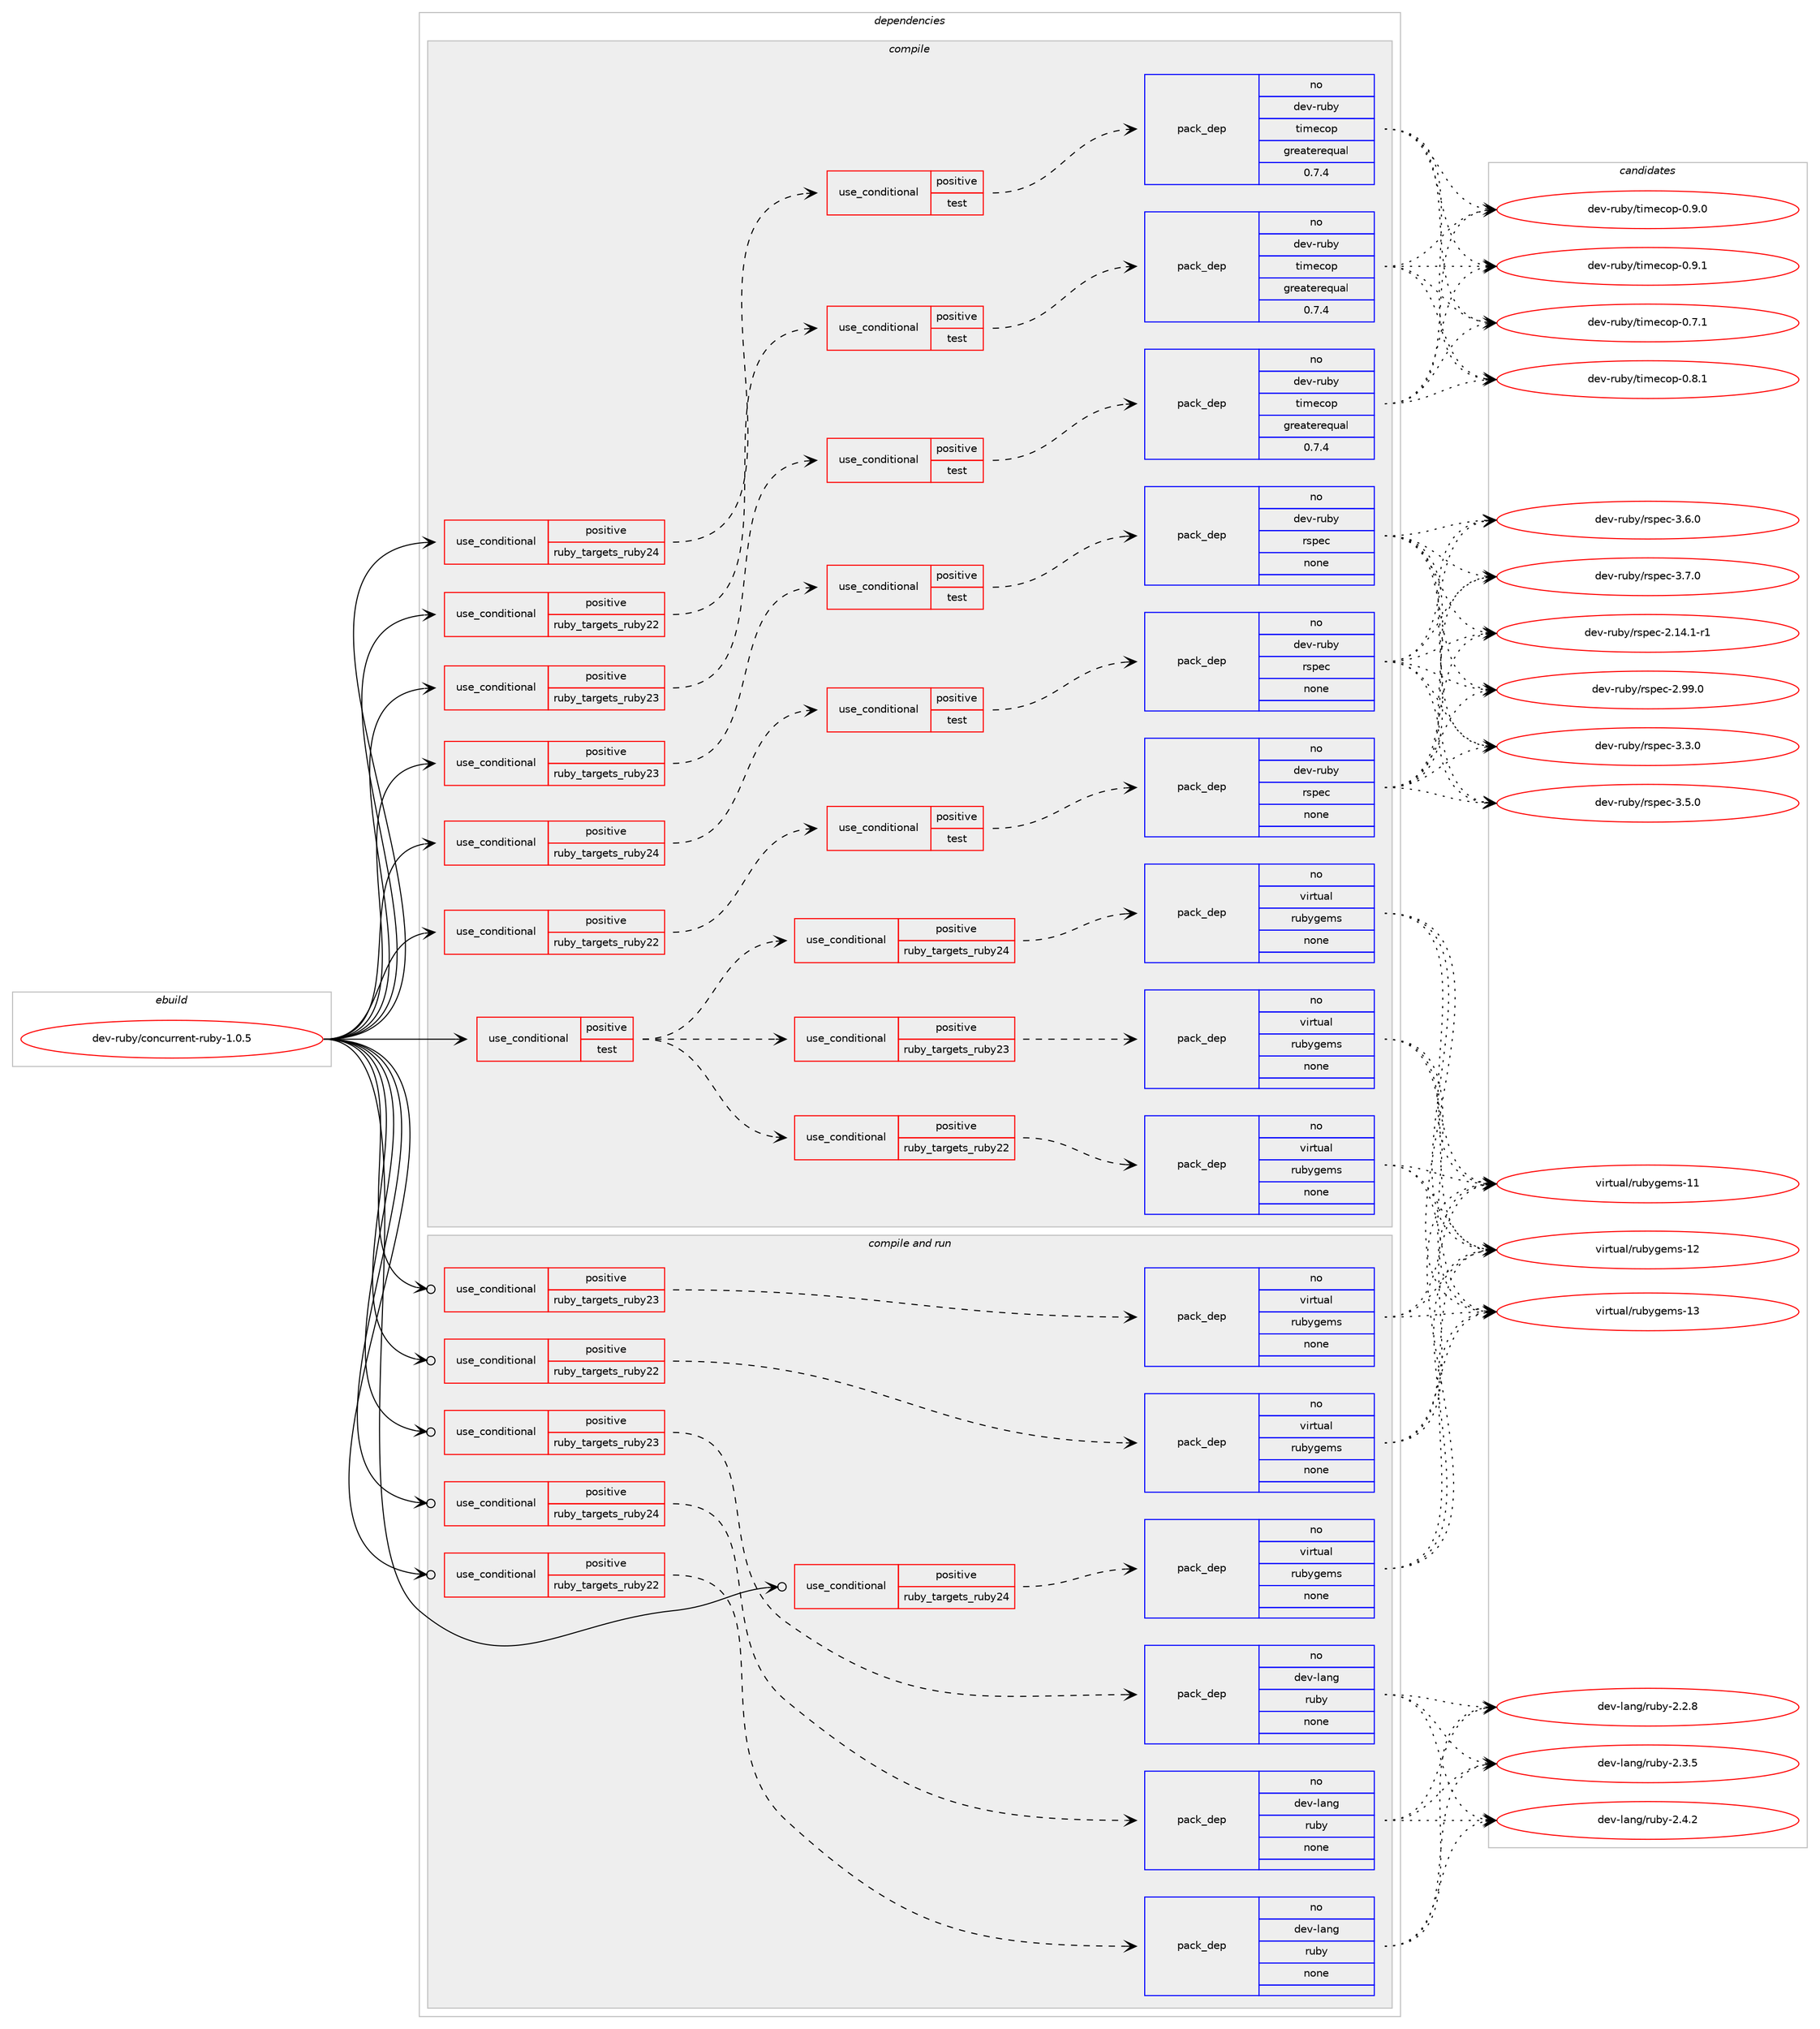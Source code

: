 digraph prolog {

# *************
# Graph options
# *************

newrank=true;
concentrate=true;
compound=true;
graph [rankdir=LR,fontname=Helvetica,fontsize=10,ranksep=1.5];#, ranksep=2.5, nodesep=0.2];
edge  [arrowhead=vee];
node  [fontname=Helvetica,fontsize=10];

# **********
# The ebuild
# **********

subgraph cluster_leftcol {
color=gray;
rank=same;
label=<<i>ebuild</i>>;
id [label="dev-ruby/concurrent-ruby-1.0.5", color=red, width=4, href="../dev-ruby/concurrent-ruby-1.0.5.svg"];
}

# ****************
# The dependencies
# ****************

subgraph cluster_midcol {
color=gray;
label=<<i>dependencies</i>>;
subgraph cluster_compile {
fillcolor="#eeeeee";
style=filled;
label=<<i>compile</i>>;
subgraph cond54689 {
dependency234184 [label=<<TABLE BORDER="0" CELLBORDER="1" CELLSPACING="0" CELLPADDING="4"><TR><TD ROWSPAN="3" CELLPADDING="10">use_conditional</TD></TR><TR><TD>positive</TD></TR><TR><TD>ruby_targets_ruby22</TD></TR></TABLE>>, shape=none, color=red];
subgraph cond54690 {
dependency234185 [label=<<TABLE BORDER="0" CELLBORDER="1" CELLSPACING="0" CELLPADDING="4"><TR><TD ROWSPAN="3" CELLPADDING="10">use_conditional</TD></TR><TR><TD>positive</TD></TR><TR><TD>test</TD></TR></TABLE>>, shape=none, color=red];
subgraph pack175421 {
dependency234186 [label=<<TABLE BORDER="0" CELLBORDER="1" CELLSPACING="0" CELLPADDING="4" WIDTH="220"><TR><TD ROWSPAN="6" CELLPADDING="30">pack_dep</TD></TR><TR><TD WIDTH="110">no</TD></TR><TR><TD>dev-ruby</TD></TR><TR><TD>rspec</TD></TR><TR><TD>none</TD></TR><TR><TD></TD></TR></TABLE>>, shape=none, color=blue];
}
dependency234185:e -> dependency234186:w [weight=20,style="dashed",arrowhead="vee"];
}
dependency234184:e -> dependency234185:w [weight=20,style="dashed",arrowhead="vee"];
}
id:e -> dependency234184:w [weight=20,style="solid",arrowhead="vee"];
subgraph cond54691 {
dependency234187 [label=<<TABLE BORDER="0" CELLBORDER="1" CELLSPACING="0" CELLPADDING="4"><TR><TD ROWSPAN="3" CELLPADDING="10">use_conditional</TD></TR><TR><TD>positive</TD></TR><TR><TD>ruby_targets_ruby22</TD></TR></TABLE>>, shape=none, color=red];
subgraph cond54692 {
dependency234188 [label=<<TABLE BORDER="0" CELLBORDER="1" CELLSPACING="0" CELLPADDING="4"><TR><TD ROWSPAN="3" CELLPADDING="10">use_conditional</TD></TR><TR><TD>positive</TD></TR><TR><TD>test</TD></TR></TABLE>>, shape=none, color=red];
subgraph pack175422 {
dependency234189 [label=<<TABLE BORDER="0" CELLBORDER="1" CELLSPACING="0" CELLPADDING="4" WIDTH="220"><TR><TD ROWSPAN="6" CELLPADDING="30">pack_dep</TD></TR><TR><TD WIDTH="110">no</TD></TR><TR><TD>dev-ruby</TD></TR><TR><TD>timecop</TD></TR><TR><TD>greaterequal</TD></TR><TR><TD>0.7.4</TD></TR></TABLE>>, shape=none, color=blue];
}
dependency234188:e -> dependency234189:w [weight=20,style="dashed",arrowhead="vee"];
}
dependency234187:e -> dependency234188:w [weight=20,style="dashed",arrowhead="vee"];
}
id:e -> dependency234187:w [weight=20,style="solid",arrowhead="vee"];
subgraph cond54693 {
dependency234190 [label=<<TABLE BORDER="0" CELLBORDER="1" CELLSPACING="0" CELLPADDING="4"><TR><TD ROWSPAN="3" CELLPADDING="10">use_conditional</TD></TR><TR><TD>positive</TD></TR><TR><TD>ruby_targets_ruby23</TD></TR></TABLE>>, shape=none, color=red];
subgraph cond54694 {
dependency234191 [label=<<TABLE BORDER="0" CELLBORDER="1" CELLSPACING="0" CELLPADDING="4"><TR><TD ROWSPAN="3" CELLPADDING="10">use_conditional</TD></TR><TR><TD>positive</TD></TR><TR><TD>test</TD></TR></TABLE>>, shape=none, color=red];
subgraph pack175423 {
dependency234192 [label=<<TABLE BORDER="0" CELLBORDER="1" CELLSPACING="0" CELLPADDING="4" WIDTH="220"><TR><TD ROWSPAN="6" CELLPADDING="30">pack_dep</TD></TR><TR><TD WIDTH="110">no</TD></TR><TR><TD>dev-ruby</TD></TR><TR><TD>rspec</TD></TR><TR><TD>none</TD></TR><TR><TD></TD></TR></TABLE>>, shape=none, color=blue];
}
dependency234191:e -> dependency234192:w [weight=20,style="dashed",arrowhead="vee"];
}
dependency234190:e -> dependency234191:w [weight=20,style="dashed",arrowhead="vee"];
}
id:e -> dependency234190:w [weight=20,style="solid",arrowhead="vee"];
subgraph cond54695 {
dependency234193 [label=<<TABLE BORDER="0" CELLBORDER="1" CELLSPACING="0" CELLPADDING="4"><TR><TD ROWSPAN="3" CELLPADDING="10">use_conditional</TD></TR><TR><TD>positive</TD></TR><TR><TD>ruby_targets_ruby23</TD></TR></TABLE>>, shape=none, color=red];
subgraph cond54696 {
dependency234194 [label=<<TABLE BORDER="0" CELLBORDER="1" CELLSPACING="0" CELLPADDING="4"><TR><TD ROWSPAN="3" CELLPADDING="10">use_conditional</TD></TR><TR><TD>positive</TD></TR><TR><TD>test</TD></TR></TABLE>>, shape=none, color=red];
subgraph pack175424 {
dependency234195 [label=<<TABLE BORDER="0" CELLBORDER="1" CELLSPACING="0" CELLPADDING="4" WIDTH="220"><TR><TD ROWSPAN="6" CELLPADDING="30">pack_dep</TD></TR><TR><TD WIDTH="110">no</TD></TR><TR><TD>dev-ruby</TD></TR><TR><TD>timecop</TD></TR><TR><TD>greaterequal</TD></TR><TR><TD>0.7.4</TD></TR></TABLE>>, shape=none, color=blue];
}
dependency234194:e -> dependency234195:w [weight=20,style="dashed",arrowhead="vee"];
}
dependency234193:e -> dependency234194:w [weight=20,style="dashed",arrowhead="vee"];
}
id:e -> dependency234193:w [weight=20,style="solid",arrowhead="vee"];
subgraph cond54697 {
dependency234196 [label=<<TABLE BORDER="0" CELLBORDER="1" CELLSPACING="0" CELLPADDING="4"><TR><TD ROWSPAN="3" CELLPADDING="10">use_conditional</TD></TR><TR><TD>positive</TD></TR><TR><TD>ruby_targets_ruby24</TD></TR></TABLE>>, shape=none, color=red];
subgraph cond54698 {
dependency234197 [label=<<TABLE BORDER="0" CELLBORDER="1" CELLSPACING="0" CELLPADDING="4"><TR><TD ROWSPAN="3" CELLPADDING="10">use_conditional</TD></TR><TR><TD>positive</TD></TR><TR><TD>test</TD></TR></TABLE>>, shape=none, color=red];
subgraph pack175425 {
dependency234198 [label=<<TABLE BORDER="0" CELLBORDER="1" CELLSPACING="0" CELLPADDING="4" WIDTH="220"><TR><TD ROWSPAN="6" CELLPADDING="30">pack_dep</TD></TR><TR><TD WIDTH="110">no</TD></TR><TR><TD>dev-ruby</TD></TR><TR><TD>rspec</TD></TR><TR><TD>none</TD></TR><TR><TD></TD></TR></TABLE>>, shape=none, color=blue];
}
dependency234197:e -> dependency234198:w [weight=20,style="dashed",arrowhead="vee"];
}
dependency234196:e -> dependency234197:w [weight=20,style="dashed",arrowhead="vee"];
}
id:e -> dependency234196:w [weight=20,style="solid",arrowhead="vee"];
subgraph cond54699 {
dependency234199 [label=<<TABLE BORDER="0" CELLBORDER="1" CELLSPACING="0" CELLPADDING="4"><TR><TD ROWSPAN="3" CELLPADDING="10">use_conditional</TD></TR><TR><TD>positive</TD></TR><TR><TD>ruby_targets_ruby24</TD></TR></TABLE>>, shape=none, color=red];
subgraph cond54700 {
dependency234200 [label=<<TABLE BORDER="0" CELLBORDER="1" CELLSPACING="0" CELLPADDING="4"><TR><TD ROWSPAN="3" CELLPADDING="10">use_conditional</TD></TR><TR><TD>positive</TD></TR><TR><TD>test</TD></TR></TABLE>>, shape=none, color=red];
subgraph pack175426 {
dependency234201 [label=<<TABLE BORDER="0" CELLBORDER="1" CELLSPACING="0" CELLPADDING="4" WIDTH="220"><TR><TD ROWSPAN="6" CELLPADDING="30">pack_dep</TD></TR><TR><TD WIDTH="110">no</TD></TR><TR><TD>dev-ruby</TD></TR><TR><TD>timecop</TD></TR><TR><TD>greaterequal</TD></TR><TR><TD>0.7.4</TD></TR></TABLE>>, shape=none, color=blue];
}
dependency234200:e -> dependency234201:w [weight=20,style="dashed",arrowhead="vee"];
}
dependency234199:e -> dependency234200:w [weight=20,style="dashed",arrowhead="vee"];
}
id:e -> dependency234199:w [weight=20,style="solid",arrowhead="vee"];
subgraph cond54701 {
dependency234202 [label=<<TABLE BORDER="0" CELLBORDER="1" CELLSPACING="0" CELLPADDING="4"><TR><TD ROWSPAN="3" CELLPADDING="10">use_conditional</TD></TR><TR><TD>positive</TD></TR><TR><TD>test</TD></TR></TABLE>>, shape=none, color=red];
subgraph cond54702 {
dependency234203 [label=<<TABLE BORDER="0" CELLBORDER="1" CELLSPACING="0" CELLPADDING="4"><TR><TD ROWSPAN="3" CELLPADDING="10">use_conditional</TD></TR><TR><TD>positive</TD></TR><TR><TD>ruby_targets_ruby22</TD></TR></TABLE>>, shape=none, color=red];
subgraph pack175427 {
dependency234204 [label=<<TABLE BORDER="0" CELLBORDER="1" CELLSPACING="0" CELLPADDING="4" WIDTH="220"><TR><TD ROWSPAN="6" CELLPADDING="30">pack_dep</TD></TR><TR><TD WIDTH="110">no</TD></TR><TR><TD>virtual</TD></TR><TR><TD>rubygems</TD></TR><TR><TD>none</TD></TR><TR><TD></TD></TR></TABLE>>, shape=none, color=blue];
}
dependency234203:e -> dependency234204:w [weight=20,style="dashed",arrowhead="vee"];
}
dependency234202:e -> dependency234203:w [weight=20,style="dashed",arrowhead="vee"];
subgraph cond54703 {
dependency234205 [label=<<TABLE BORDER="0" CELLBORDER="1" CELLSPACING="0" CELLPADDING="4"><TR><TD ROWSPAN="3" CELLPADDING="10">use_conditional</TD></TR><TR><TD>positive</TD></TR><TR><TD>ruby_targets_ruby23</TD></TR></TABLE>>, shape=none, color=red];
subgraph pack175428 {
dependency234206 [label=<<TABLE BORDER="0" CELLBORDER="1" CELLSPACING="0" CELLPADDING="4" WIDTH="220"><TR><TD ROWSPAN="6" CELLPADDING="30">pack_dep</TD></TR><TR><TD WIDTH="110">no</TD></TR><TR><TD>virtual</TD></TR><TR><TD>rubygems</TD></TR><TR><TD>none</TD></TR><TR><TD></TD></TR></TABLE>>, shape=none, color=blue];
}
dependency234205:e -> dependency234206:w [weight=20,style="dashed",arrowhead="vee"];
}
dependency234202:e -> dependency234205:w [weight=20,style="dashed",arrowhead="vee"];
subgraph cond54704 {
dependency234207 [label=<<TABLE BORDER="0" CELLBORDER="1" CELLSPACING="0" CELLPADDING="4"><TR><TD ROWSPAN="3" CELLPADDING="10">use_conditional</TD></TR><TR><TD>positive</TD></TR><TR><TD>ruby_targets_ruby24</TD></TR></TABLE>>, shape=none, color=red];
subgraph pack175429 {
dependency234208 [label=<<TABLE BORDER="0" CELLBORDER="1" CELLSPACING="0" CELLPADDING="4" WIDTH="220"><TR><TD ROWSPAN="6" CELLPADDING="30">pack_dep</TD></TR><TR><TD WIDTH="110">no</TD></TR><TR><TD>virtual</TD></TR><TR><TD>rubygems</TD></TR><TR><TD>none</TD></TR><TR><TD></TD></TR></TABLE>>, shape=none, color=blue];
}
dependency234207:e -> dependency234208:w [weight=20,style="dashed",arrowhead="vee"];
}
dependency234202:e -> dependency234207:w [weight=20,style="dashed",arrowhead="vee"];
}
id:e -> dependency234202:w [weight=20,style="solid",arrowhead="vee"];
}
subgraph cluster_compileandrun {
fillcolor="#eeeeee";
style=filled;
label=<<i>compile and run</i>>;
subgraph cond54705 {
dependency234209 [label=<<TABLE BORDER="0" CELLBORDER="1" CELLSPACING="0" CELLPADDING="4"><TR><TD ROWSPAN="3" CELLPADDING="10">use_conditional</TD></TR><TR><TD>positive</TD></TR><TR><TD>ruby_targets_ruby22</TD></TR></TABLE>>, shape=none, color=red];
subgraph pack175430 {
dependency234210 [label=<<TABLE BORDER="0" CELLBORDER="1" CELLSPACING="0" CELLPADDING="4" WIDTH="220"><TR><TD ROWSPAN="6" CELLPADDING="30">pack_dep</TD></TR><TR><TD WIDTH="110">no</TD></TR><TR><TD>dev-lang</TD></TR><TR><TD>ruby</TD></TR><TR><TD>none</TD></TR><TR><TD></TD></TR></TABLE>>, shape=none, color=blue];
}
dependency234209:e -> dependency234210:w [weight=20,style="dashed",arrowhead="vee"];
}
id:e -> dependency234209:w [weight=20,style="solid",arrowhead="odotvee"];
subgraph cond54706 {
dependency234211 [label=<<TABLE BORDER="0" CELLBORDER="1" CELLSPACING="0" CELLPADDING="4"><TR><TD ROWSPAN="3" CELLPADDING="10">use_conditional</TD></TR><TR><TD>positive</TD></TR><TR><TD>ruby_targets_ruby22</TD></TR></TABLE>>, shape=none, color=red];
subgraph pack175431 {
dependency234212 [label=<<TABLE BORDER="0" CELLBORDER="1" CELLSPACING="0" CELLPADDING="4" WIDTH="220"><TR><TD ROWSPAN="6" CELLPADDING="30">pack_dep</TD></TR><TR><TD WIDTH="110">no</TD></TR><TR><TD>virtual</TD></TR><TR><TD>rubygems</TD></TR><TR><TD>none</TD></TR><TR><TD></TD></TR></TABLE>>, shape=none, color=blue];
}
dependency234211:e -> dependency234212:w [weight=20,style="dashed",arrowhead="vee"];
}
id:e -> dependency234211:w [weight=20,style="solid",arrowhead="odotvee"];
subgraph cond54707 {
dependency234213 [label=<<TABLE BORDER="0" CELLBORDER="1" CELLSPACING="0" CELLPADDING="4"><TR><TD ROWSPAN="3" CELLPADDING="10">use_conditional</TD></TR><TR><TD>positive</TD></TR><TR><TD>ruby_targets_ruby23</TD></TR></TABLE>>, shape=none, color=red];
subgraph pack175432 {
dependency234214 [label=<<TABLE BORDER="0" CELLBORDER="1" CELLSPACING="0" CELLPADDING="4" WIDTH="220"><TR><TD ROWSPAN="6" CELLPADDING="30">pack_dep</TD></TR><TR><TD WIDTH="110">no</TD></TR><TR><TD>dev-lang</TD></TR><TR><TD>ruby</TD></TR><TR><TD>none</TD></TR><TR><TD></TD></TR></TABLE>>, shape=none, color=blue];
}
dependency234213:e -> dependency234214:w [weight=20,style="dashed",arrowhead="vee"];
}
id:e -> dependency234213:w [weight=20,style="solid",arrowhead="odotvee"];
subgraph cond54708 {
dependency234215 [label=<<TABLE BORDER="0" CELLBORDER="1" CELLSPACING="0" CELLPADDING="4"><TR><TD ROWSPAN="3" CELLPADDING="10">use_conditional</TD></TR><TR><TD>positive</TD></TR><TR><TD>ruby_targets_ruby23</TD></TR></TABLE>>, shape=none, color=red];
subgraph pack175433 {
dependency234216 [label=<<TABLE BORDER="0" CELLBORDER="1" CELLSPACING="0" CELLPADDING="4" WIDTH="220"><TR><TD ROWSPAN="6" CELLPADDING="30">pack_dep</TD></TR><TR><TD WIDTH="110">no</TD></TR><TR><TD>virtual</TD></TR><TR><TD>rubygems</TD></TR><TR><TD>none</TD></TR><TR><TD></TD></TR></TABLE>>, shape=none, color=blue];
}
dependency234215:e -> dependency234216:w [weight=20,style="dashed",arrowhead="vee"];
}
id:e -> dependency234215:w [weight=20,style="solid",arrowhead="odotvee"];
subgraph cond54709 {
dependency234217 [label=<<TABLE BORDER="0" CELLBORDER="1" CELLSPACING="0" CELLPADDING="4"><TR><TD ROWSPAN="3" CELLPADDING="10">use_conditional</TD></TR><TR><TD>positive</TD></TR><TR><TD>ruby_targets_ruby24</TD></TR></TABLE>>, shape=none, color=red];
subgraph pack175434 {
dependency234218 [label=<<TABLE BORDER="0" CELLBORDER="1" CELLSPACING="0" CELLPADDING="4" WIDTH="220"><TR><TD ROWSPAN="6" CELLPADDING="30">pack_dep</TD></TR><TR><TD WIDTH="110">no</TD></TR><TR><TD>dev-lang</TD></TR><TR><TD>ruby</TD></TR><TR><TD>none</TD></TR><TR><TD></TD></TR></TABLE>>, shape=none, color=blue];
}
dependency234217:e -> dependency234218:w [weight=20,style="dashed",arrowhead="vee"];
}
id:e -> dependency234217:w [weight=20,style="solid",arrowhead="odotvee"];
subgraph cond54710 {
dependency234219 [label=<<TABLE BORDER="0" CELLBORDER="1" CELLSPACING="0" CELLPADDING="4"><TR><TD ROWSPAN="3" CELLPADDING="10">use_conditional</TD></TR><TR><TD>positive</TD></TR><TR><TD>ruby_targets_ruby24</TD></TR></TABLE>>, shape=none, color=red];
subgraph pack175435 {
dependency234220 [label=<<TABLE BORDER="0" CELLBORDER="1" CELLSPACING="0" CELLPADDING="4" WIDTH="220"><TR><TD ROWSPAN="6" CELLPADDING="30">pack_dep</TD></TR><TR><TD WIDTH="110">no</TD></TR><TR><TD>virtual</TD></TR><TR><TD>rubygems</TD></TR><TR><TD>none</TD></TR><TR><TD></TD></TR></TABLE>>, shape=none, color=blue];
}
dependency234219:e -> dependency234220:w [weight=20,style="dashed",arrowhead="vee"];
}
id:e -> dependency234219:w [weight=20,style="solid",arrowhead="odotvee"];
}
subgraph cluster_run {
fillcolor="#eeeeee";
style=filled;
label=<<i>run</i>>;
}
}

# **************
# The candidates
# **************

subgraph cluster_choices {
rank=same;
color=gray;
label=<<i>candidates</i>>;

subgraph choice175421 {
color=black;
nodesep=1;
choice10010111845114117981214711411511210199455046495246494511449 [label="dev-ruby/rspec-2.14.1-r1", color=red, width=4,href="../dev-ruby/rspec-2.14.1-r1.svg"];
choice1001011184511411798121471141151121019945504657574648 [label="dev-ruby/rspec-2.99.0", color=red, width=4,href="../dev-ruby/rspec-2.99.0.svg"];
choice10010111845114117981214711411511210199455146514648 [label="dev-ruby/rspec-3.3.0", color=red, width=4,href="../dev-ruby/rspec-3.3.0.svg"];
choice10010111845114117981214711411511210199455146534648 [label="dev-ruby/rspec-3.5.0", color=red, width=4,href="../dev-ruby/rspec-3.5.0.svg"];
choice10010111845114117981214711411511210199455146544648 [label="dev-ruby/rspec-3.6.0", color=red, width=4,href="../dev-ruby/rspec-3.6.0.svg"];
choice10010111845114117981214711411511210199455146554648 [label="dev-ruby/rspec-3.7.0", color=red, width=4,href="../dev-ruby/rspec-3.7.0.svg"];
dependency234186:e -> choice10010111845114117981214711411511210199455046495246494511449:w [style=dotted,weight="100"];
dependency234186:e -> choice1001011184511411798121471141151121019945504657574648:w [style=dotted,weight="100"];
dependency234186:e -> choice10010111845114117981214711411511210199455146514648:w [style=dotted,weight="100"];
dependency234186:e -> choice10010111845114117981214711411511210199455146534648:w [style=dotted,weight="100"];
dependency234186:e -> choice10010111845114117981214711411511210199455146544648:w [style=dotted,weight="100"];
dependency234186:e -> choice10010111845114117981214711411511210199455146554648:w [style=dotted,weight="100"];
}
subgraph choice175422 {
color=black;
nodesep=1;
choice10010111845114117981214711610510910199111112454846554649 [label="dev-ruby/timecop-0.7.1", color=red, width=4,href="../dev-ruby/timecop-0.7.1.svg"];
choice10010111845114117981214711610510910199111112454846564649 [label="dev-ruby/timecop-0.8.1", color=red, width=4,href="../dev-ruby/timecop-0.8.1.svg"];
choice10010111845114117981214711610510910199111112454846574648 [label="dev-ruby/timecop-0.9.0", color=red, width=4,href="../dev-ruby/timecop-0.9.0.svg"];
choice10010111845114117981214711610510910199111112454846574649 [label="dev-ruby/timecop-0.9.1", color=red, width=4,href="../dev-ruby/timecop-0.9.1.svg"];
dependency234189:e -> choice10010111845114117981214711610510910199111112454846554649:w [style=dotted,weight="100"];
dependency234189:e -> choice10010111845114117981214711610510910199111112454846564649:w [style=dotted,weight="100"];
dependency234189:e -> choice10010111845114117981214711610510910199111112454846574648:w [style=dotted,weight="100"];
dependency234189:e -> choice10010111845114117981214711610510910199111112454846574649:w [style=dotted,weight="100"];
}
subgraph choice175423 {
color=black;
nodesep=1;
choice10010111845114117981214711411511210199455046495246494511449 [label="dev-ruby/rspec-2.14.1-r1", color=red, width=4,href="../dev-ruby/rspec-2.14.1-r1.svg"];
choice1001011184511411798121471141151121019945504657574648 [label="dev-ruby/rspec-2.99.0", color=red, width=4,href="../dev-ruby/rspec-2.99.0.svg"];
choice10010111845114117981214711411511210199455146514648 [label="dev-ruby/rspec-3.3.0", color=red, width=4,href="../dev-ruby/rspec-3.3.0.svg"];
choice10010111845114117981214711411511210199455146534648 [label="dev-ruby/rspec-3.5.0", color=red, width=4,href="../dev-ruby/rspec-3.5.0.svg"];
choice10010111845114117981214711411511210199455146544648 [label="dev-ruby/rspec-3.6.0", color=red, width=4,href="../dev-ruby/rspec-3.6.0.svg"];
choice10010111845114117981214711411511210199455146554648 [label="dev-ruby/rspec-3.7.0", color=red, width=4,href="../dev-ruby/rspec-3.7.0.svg"];
dependency234192:e -> choice10010111845114117981214711411511210199455046495246494511449:w [style=dotted,weight="100"];
dependency234192:e -> choice1001011184511411798121471141151121019945504657574648:w [style=dotted,weight="100"];
dependency234192:e -> choice10010111845114117981214711411511210199455146514648:w [style=dotted,weight="100"];
dependency234192:e -> choice10010111845114117981214711411511210199455146534648:w [style=dotted,weight="100"];
dependency234192:e -> choice10010111845114117981214711411511210199455146544648:w [style=dotted,weight="100"];
dependency234192:e -> choice10010111845114117981214711411511210199455146554648:w [style=dotted,weight="100"];
}
subgraph choice175424 {
color=black;
nodesep=1;
choice10010111845114117981214711610510910199111112454846554649 [label="dev-ruby/timecop-0.7.1", color=red, width=4,href="../dev-ruby/timecop-0.7.1.svg"];
choice10010111845114117981214711610510910199111112454846564649 [label="dev-ruby/timecop-0.8.1", color=red, width=4,href="../dev-ruby/timecop-0.8.1.svg"];
choice10010111845114117981214711610510910199111112454846574648 [label="dev-ruby/timecop-0.9.0", color=red, width=4,href="../dev-ruby/timecop-0.9.0.svg"];
choice10010111845114117981214711610510910199111112454846574649 [label="dev-ruby/timecop-0.9.1", color=red, width=4,href="../dev-ruby/timecop-0.9.1.svg"];
dependency234195:e -> choice10010111845114117981214711610510910199111112454846554649:w [style=dotted,weight="100"];
dependency234195:e -> choice10010111845114117981214711610510910199111112454846564649:w [style=dotted,weight="100"];
dependency234195:e -> choice10010111845114117981214711610510910199111112454846574648:w [style=dotted,weight="100"];
dependency234195:e -> choice10010111845114117981214711610510910199111112454846574649:w [style=dotted,weight="100"];
}
subgraph choice175425 {
color=black;
nodesep=1;
choice10010111845114117981214711411511210199455046495246494511449 [label="dev-ruby/rspec-2.14.1-r1", color=red, width=4,href="../dev-ruby/rspec-2.14.1-r1.svg"];
choice1001011184511411798121471141151121019945504657574648 [label="dev-ruby/rspec-2.99.0", color=red, width=4,href="../dev-ruby/rspec-2.99.0.svg"];
choice10010111845114117981214711411511210199455146514648 [label="dev-ruby/rspec-3.3.0", color=red, width=4,href="../dev-ruby/rspec-3.3.0.svg"];
choice10010111845114117981214711411511210199455146534648 [label="dev-ruby/rspec-3.5.0", color=red, width=4,href="../dev-ruby/rspec-3.5.0.svg"];
choice10010111845114117981214711411511210199455146544648 [label="dev-ruby/rspec-3.6.0", color=red, width=4,href="../dev-ruby/rspec-3.6.0.svg"];
choice10010111845114117981214711411511210199455146554648 [label="dev-ruby/rspec-3.7.0", color=red, width=4,href="../dev-ruby/rspec-3.7.0.svg"];
dependency234198:e -> choice10010111845114117981214711411511210199455046495246494511449:w [style=dotted,weight="100"];
dependency234198:e -> choice1001011184511411798121471141151121019945504657574648:w [style=dotted,weight="100"];
dependency234198:e -> choice10010111845114117981214711411511210199455146514648:w [style=dotted,weight="100"];
dependency234198:e -> choice10010111845114117981214711411511210199455146534648:w [style=dotted,weight="100"];
dependency234198:e -> choice10010111845114117981214711411511210199455146544648:w [style=dotted,weight="100"];
dependency234198:e -> choice10010111845114117981214711411511210199455146554648:w [style=dotted,weight="100"];
}
subgraph choice175426 {
color=black;
nodesep=1;
choice10010111845114117981214711610510910199111112454846554649 [label="dev-ruby/timecop-0.7.1", color=red, width=4,href="../dev-ruby/timecop-0.7.1.svg"];
choice10010111845114117981214711610510910199111112454846564649 [label="dev-ruby/timecop-0.8.1", color=red, width=4,href="../dev-ruby/timecop-0.8.1.svg"];
choice10010111845114117981214711610510910199111112454846574648 [label="dev-ruby/timecop-0.9.0", color=red, width=4,href="../dev-ruby/timecop-0.9.0.svg"];
choice10010111845114117981214711610510910199111112454846574649 [label="dev-ruby/timecop-0.9.1", color=red, width=4,href="../dev-ruby/timecop-0.9.1.svg"];
dependency234201:e -> choice10010111845114117981214711610510910199111112454846554649:w [style=dotted,weight="100"];
dependency234201:e -> choice10010111845114117981214711610510910199111112454846564649:w [style=dotted,weight="100"];
dependency234201:e -> choice10010111845114117981214711610510910199111112454846574648:w [style=dotted,weight="100"];
dependency234201:e -> choice10010111845114117981214711610510910199111112454846574649:w [style=dotted,weight="100"];
}
subgraph choice175427 {
color=black;
nodesep=1;
choice118105114116117971084711411798121103101109115454949 [label="virtual/rubygems-11", color=red, width=4,href="../virtual/rubygems-11.svg"];
choice118105114116117971084711411798121103101109115454950 [label="virtual/rubygems-12", color=red, width=4,href="../virtual/rubygems-12.svg"];
choice118105114116117971084711411798121103101109115454951 [label="virtual/rubygems-13", color=red, width=4,href="../virtual/rubygems-13.svg"];
dependency234204:e -> choice118105114116117971084711411798121103101109115454949:w [style=dotted,weight="100"];
dependency234204:e -> choice118105114116117971084711411798121103101109115454950:w [style=dotted,weight="100"];
dependency234204:e -> choice118105114116117971084711411798121103101109115454951:w [style=dotted,weight="100"];
}
subgraph choice175428 {
color=black;
nodesep=1;
choice118105114116117971084711411798121103101109115454949 [label="virtual/rubygems-11", color=red, width=4,href="../virtual/rubygems-11.svg"];
choice118105114116117971084711411798121103101109115454950 [label="virtual/rubygems-12", color=red, width=4,href="../virtual/rubygems-12.svg"];
choice118105114116117971084711411798121103101109115454951 [label="virtual/rubygems-13", color=red, width=4,href="../virtual/rubygems-13.svg"];
dependency234206:e -> choice118105114116117971084711411798121103101109115454949:w [style=dotted,weight="100"];
dependency234206:e -> choice118105114116117971084711411798121103101109115454950:w [style=dotted,weight="100"];
dependency234206:e -> choice118105114116117971084711411798121103101109115454951:w [style=dotted,weight="100"];
}
subgraph choice175429 {
color=black;
nodesep=1;
choice118105114116117971084711411798121103101109115454949 [label="virtual/rubygems-11", color=red, width=4,href="../virtual/rubygems-11.svg"];
choice118105114116117971084711411798121103101109115454950 [label="virtual/rubygems-12", color=red, width=4,href="../virtual/rubygems-12.svg"];
choice118105114116117971084711411798121103101109115454951 [label="virtual/rubygems-13", color=red, width=4,href="../virtual/rubygems-13.svg"];
dependency234208:e -> choice118105114116117971084711411798121103101109115454949:w [style=dotted,weight="100"];
dependency234208:e -> choice118105114116117971084711411798121103101109115454950:w [style=dotted,weight="100"];
dependency234208:e -> choice118105114116117971084711411798121103101109115454951:w [style=dotted,weight="100"];
}
subgraph choice175430 {
color=black;
nodesep=1;
choice10010111845108971101034711411798121455046504656 [label="dev-lang/ruby-2.2.8", color=red, width=4,href="../dev-lang/ruby-2.2.8.svg"];
choice10010111845108971101034711411798121455046514653 [label="dev-lang/ruby-2.3.5", color=red, width=4,href="../dev-lang/ruby-2.3.5.svg"];
choice10010111845108971101034711411798121455046524650 [label="dev-lang/ruby-2.4.2", color=red, width=4,href="../dev-lang/ruby-2.4.2.svg"];
dependency234210:e -> choice10010111845108971101034711411798121455046504656:w [style=dotted,weight="100"];
dependency234210:e -> choice10010111845108971101034711411798121455046514653:w [style=dotted,weight="100"];
dependency234210:e -> choice10010111845108971101034711411798121455046524650:w [style=dotted,weight="100"];
}
subgraph choice175431 {
color=black;
nodesep=1;
choice118105114116117971084711411798121103101109115454949 [label="virtual/rubygems-11", color=red, width=4,href="../virtual/rubygems-11.svg"];
choice118105114116117971084711411798121103101109115454950 [label="virtual/rubygems-12", color=red, width=4,href="../virtual/rubygems-12.svg"];
choice118105114116117971084711411798121103101109115454951 [label="virtual/rubygems-13", color=red, width=4,href="../virtual/rubygems-13.svg"];
dependency234212:e -> choice118105114116117971084711411798121103101109115454949:w [style=dotted,weight="100"];
dependency234212:e -> choice118105114116117971084711411798121103101109115454950:w [style=dotted,weight="100"];
dependency234212:e -> choice118105114116117971084711411798121103101109115454951:w [style=dotted,weight="100"];
}
subgraph choice175432 {
color=black;
nodesep=1;
choice10010111845108971101034711411798121455046504656 [label="dev-lang/ruby-2.2.8", color=red, width=4,href="../dev-lang/ruby-2.2.8.svg"];
choice10010111845108971101034711411798121455046514653 [label="dev-lang/ruby-2.3.5", color=red, width=4,href="../dev-lang/ruby-2.3.5.svg"];
choice10010111845108971101034711411798121455046524650 [label="dev-lang/ruby-2.4.2", color=red, width=4,href="../dev-lang/ruby-2.4.2.svg"];
dependency234214:e -> choice10010111845108971101034711411798121455046504656:w [style=dotted,weight="100"];
dependency234214:e -> choice10010111845108971101034711411798121455046514653:w [style=dotted,weight="100"];
dependency234214:e -> choice10010111845108971101034711411798121455046524650:w [style=dotted,weight="100"];
}
subgraph choice175433 {
color=black;
nodesep=1;
choice118105114116117971084711411798121103101109115454949 [label="virtual/rubygems-11", color=red, width=4,href="../virtual/rubygems-11.svg"];
choice118105114116117971084711411798121103101109115454950 [label="virtual/rubygems-12", color=red, width=4,href="../virtual/rubygems-12.svg"];
choice118105114116117971084711411798121103101109115454951 [label="virtual/rubygems-13", color=red, width=4,href="../virtual/rubygems-13.svg"];
dependency234216:e -> choice118105114116117971084711411798121103101109115454949:w [style=dotted,weight="100"];
dependency234216:e -> choice118105114116117971084711411798121103101109115454950:w [style=dotted,weight="100"];
dependency234216:e -> choice118105114116117971084711411798121103101109115454951:w [style=dotted,weight="100"];
}
subgraph choice175434 {
color=black;
nodesep=1;
choice10010111845108971101034711411798121455046504656 [label="dev-lang/ruby-2.2.8", color=red, width=4,href="../dev-lang/ruby-2.2.8.svg"];
choice10010111845108971101034711411798121455046514653 [label="dev-lang/ruby-2.3.5", color=red, width=4,href="../dev-lang/ruby-2.3.5.svg"];
choice10010111845108971101034711411798121455046524650 [label="dev-lang/ruby-2.4.2", color=red, width=4,href="../dev-lang/ruby-2.4.2.svg"];
dependency234218:e -> choice10010111845108971101034711411798121455046504656:w [style=dotted,weight="100"];
dependency234218:e -> choice10010111845108971101034711411798121455046514653:w [style=dotted,weight="100"];
dependency234218:e -> choice10010111845108971101034711411798121455046524650:w [style=dotted,weight="100"];
}
subgraph choice175435 {
color=black;
nodesep=1;
choice118105114116117971084711411798121103101109115454949 [label="virtual/rubygems-11", color=red, width=4,href="../virtual/rubygems-11.svg"];
choice118105114116117971084711411798121103101109115454950 [label="virtual/rubygems-12", color=red, width=4,href="../virtual/rubygems-12.svg"];
choice118105114116117971084711411798121103101109115454951 [label="virtual/rubygems-13", color=red, width=4,href="../virtual/rubygems-13.svg"];
dependency234220:e -> choice118105114116117971084711411798121103101109115454949:w [style=dotted,weight="100"];
dependency234220:e -> choice118105114116117971084711411798121103101109115454950:w [style=dotted,weight="100"];
dependency234220:e -> choice118105114116117971084711411798121103101109115454951:w [style=dotted,weight="100"];
}
}

}
